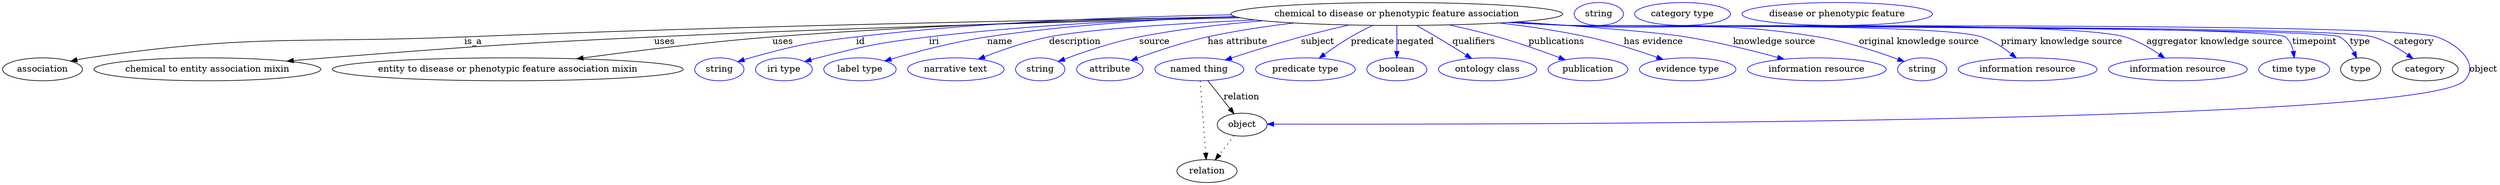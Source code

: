 digraph {
	graph [bb="0,0,3900.4,283"];
	node [label="\N"];
	"chemical to disease or phenotypic feature association"	[height=0.5,
		label="chemical to disease or phenotypic feature association",
		pos="2180.4,265",
		width=7.2035];
	association	[height=0.5,
		pos="62.394,178",
		width=1.7332];
	"chemical to disease or phenotypic feature association" -> association	[label=is_a,
		lp="737.39,221.5",
		pos="e,106.71,190.75 1929.6,260.41 1639.2,255.69 1146.6,245.93 723.39,229 461.42,218.52 393.87,233.6 134.39,196 128.61,195.16 122.61,\
194.09 116.65,192.88"];
	"chemical to entity association mixin"	[height=0.5,
		pos="320.39,178",
		width=4.9287];
	"chemical to disease or phenotypic feature association" -> "chemical to entity association mixin"	[label=uses,
		lp="1035.9,221.5",
		pos="e,445.34,190.82 1935.4,259.05 1700.4,253.72 1335.5,243.95 1019.4,229 791.62,218.23 734.74,213.66 507.39,196 490.62,194.7 473,193.23 \
455.57,191.71"];
	"entity to disease or phenotypic feature association mixin"	[height=0.5,
		pos="790.39,178",
		width=7.6188];
	"chemical to disease or phenotypic feature association" -> "entity to disease or phenotypic feature association mixin"	[label=uses,
		lp="1220.9,221.5",
		pos="e,898.24,194.55 1928,260.79 1730.8,256.87 1449.8,248.19 1204.4,229 1104.2,221.16 990.87,207.12 908.17,195.91"];
	id	[color=blue,
		height=0.5,
		label=string,
		pos="1121.4,178",
		width=1.0652];
	"chemical to disease or phenotypic feature association" -> id	[color=blue,
		label=id,
		lp="1342.4,221.5",
		pos="e,1150.1,189.93 1921.6,263.64 1753.9,260.85 1531.1,252.37 1335.4,229 1260.7,220.08 1241.9,215.94 1169.4,196 1166.2,195.13 1163,194.16 \
1159.8,193.13",
		style=solid];
	iri	[color=blue,
		height=0.5,
		label="iri type",
		pos="1222.4,178",
		width=1.2277];
	"chemical to disease or phenotypic feature association" -> iri	[color=blue,
		label=iri,
		lp="1457.4,221.5",
		pos="e,1255,190.15 1928.5,260.6 1787.2,256.53 1608.1,247.75 1449.4,229 1371.2,219.76 1351.7,215.39 1275.4,196 1272,195.13 1268.4,194.16 \
1264.9,193.14",
		style=solid];
	name	[color=blue,
		height=0.5,
		label="label type",
		pos="1341.4,178",
		width=1.5707];
	"chemical to disease or phenotypic feature association" -> name	[color=blue,
		label=name,
		lp="1560.4,221.5",
		pos="e,1380.2,191.14 1927,261.12 1809,256.98 1666.9,247.99 1540.4,229 1488.3,221.18 1429.9,205.7 1390,194.02",
		style=solid];
	description	[color=blue,
		height=0.5,
		label="narrative text",
		pos="1491.4,178",
		width=2.0943];
	"chemical to disease or phenotypic feature association" -> description	[color=blue,
		label=description,
		lp="1677.9,221.5",
		pos="e,1526.7,194.04 1958.7,255.63 1836.4,249.85 1697.6,241.02 1637.4,229 1602.6,222.05 1564.8,208.92 1536.3,197.85",
		style=solid];
	source	[color=blue,
		height=0.5,
		label=string,
		pos="1623.4,178",
		width=1.0652];
	"chemical to disease or phenotypic feature association" -> source	[color=blue,
		label=source,
		lp="1801.4,221.5",
		pos="e,1651.5,190.42 1971.3,254.33 1908.6,249.15 1839.9,241.2 1777.4,229 1736.7,221.05 1691.8,205.66 1661,194.04",
		style=solid];
	"has attribute"	[color=blue,
		height=0.5,
		label=attribute,
		pos="1731.4,178",
		width=1.4443];
	"chemical to disease or phenotypic feature association" -> "has attribute"	[color=blue,
		label="has attribute",
		lp="1931.4,221.5",
		pos="e,1764.6,191.97 2019.7,250.86 1975.5,245.66 1927.9,238.57 1884.4,229 1846.3,220.62 1804.4,206.54 1774,195.45",
		style=solid];
	subject	[color=blue,
		height=0.5,
		label="named thing",
		pos="1871.4,178",
		width=1.9318];
	"chemical to disease or phenotypic feature association" -> subject	[color=blue,
		label=subject,
		lp="2056.4,221.5",
		pos="e,1912,192.7 2105.7,247.75 2081.6,242.18 2054.8,235.67 2030.4,229 1993.7,218.98 1952.9,206.08 1921.7,195.9",
		style=solid];
	predicate	[color=blue,
		height=0.5,
		label="predicate type",
		pos="2037.4,178",
		width=2.1665];
	"chemical to disease or phenotypic feature association" -> predicate	[color=blue,
		label=predicate,
		lp="2142.4,221.5",
		pos="e,2058.9,195.48 2142.8,247.13 2131.5,241.71 2119.3,235.43 2108.4,229 2094.4,220.72 2079.5,210.52 2067.1,201.5",
		style=solid];
	negated	[color=blue,
		height=0.5,
		label=boolean,
		pos="2180.4,178",
		width=1.2999];
	"chemical to disease or phenotypic feature association" -> negated	[color=blue,
		label=negated,
		lp="2209.4,221.5",
		pos="e,2180.4,196.18 2180.4,246.8 2180.4,235.16 2180.4,219.55 2180.4,206.24",
		style=solid];
	qualifiers	[color=blue,
		height=0.5,
		label="ontology class",
		pos="2321.4,178",
		width=2.1304];
	"chemical to disease or phenotypic feature association" -> qualifiers	[color=blue,
		label=qualifiers,
		lp="2300.9,221.5",
		pos="e,2296.7,195.09 2211.2,247.04 2221.2,241.4 2232.3,235.03 2242.4,229 2257.5,219.98 2273.9,209.64 2287.9,200.72",
		style=solid];
	publications	[color=blue,
		height=0.5,
		label=publication,
		pos="2478.4,178",
		width=1.7332];
	"chemical to disease or phenotypic feature association" -> publications	[color=blue,
		label=publications,
		lp="2429.4,221.5",
		pos="e,2443.1,192.98 2262.5,247.86 2287.1,242.48 2314,236.04 2338.4,229 2370.6,219.71 2406.3,206.96 2433.5,196.66",
		style=solid];
	"has evidence"	[color=blue,
		height=0.5,
		label="evidence type",
		pos="2634.4,178",
		width=2.0943];
	"chemical to disease or phenotypic feature association" -> "has evidence"	[color=blue,
		label="has evidence",
		lp="2580.9,221.5",
		pos="e,2595.9,193.53 2340.5,250.81 2385.1,245.6 2433.4,238.51 2477.4,229 2514.6,220.96 2555.6,207.76 2586.3,196.95",
		style=solid];
	"knowledge source"	[color=blue,
		height=0.5,
		label="information resource",
		pos="2836.4,178",
		width=3.015];
	"chemical to disease or phenotypic feature association" -> "knowledge source"	[color=blue,
		label="knowledge source",
		lp="2769.9,221.5",
		pos="e,2785,193.97 2367.5,252.52 2468.1,245.74 2581.6,236.96 2631.4,229 2680.4,221.18 2734.8,207.66 2775.3,196.64",
		style=solid];
	"original knowledge source"	[color=blue,
		height=0.5,
		label=string,
		pos="3001.4,178",
		width=1.0652];
	"chemical to disease or phenotypic feature association" -> "original knowledge source"	[color=blue,
		label="original knowledge source",
		lp="2996.4,221.5",
		pos="e,2973.1,190.26 2362,252.11 2391.2,250.31 2421.1,248.55 2449.4,247 2622.2,237.54 2667.6,256.86 2838.4,229 2882.3,221.83 2930.9,205.82 \
2963.5,193.84",
		style=solid];
	"primary knowledge source"	[color=blue,
		height=0.5,
		label="information resource",
		pos="3166.4,178",
		width=3.015];
	"chemical to disease or phenotypic feature association" -> "primary knowledge source"	[color=blue,
		label="primary knowledge source",
		lp="3219.4,221.5",
		pos="e,3148.5,195.9 2358.3,251.87 2388.7,250.05 2419.9,248.34 2449.4,247 2521,243.74 3026.3,251.38 3094.4,229 3111.2,223.47 3127.7,212.62 \
3140.6,202.43",
		style=solid];
	"aggregator knowledge source"	[color=blue,
		height=0.5,
		label="information resource",
		pos="3401.4,178",
		width=3.015];
	"chemical to disease or phenotypic feature association" -> "aggregator knowledge source"	[color=blue,
		label="aggregator knowledge source",
		lp="3458.9,221.5",
		pos="e,3380.7,195.72 2356.9,251.77 2387.7,249.94 2419.5,248.25 2449.4,247 2545.9,242.95 3225.6,255.82 3318.4,229 3337.7,223.41 3357.1,\
212.14 3372.3,201.71",
		style=solid];
	timepoint	[color=blue,
		height=0.5,
		label="time type",
		pos="3583.4,178",
		width=1.5346];
	"chemical to disease or phenotypic feature association" -> timepoint	[color=blue,
		label=timepoint,
		lp="3615.4,221.5",
		pos="e,3583.5,196.23 2355.8,251.72 2386.9,249.88 2419.1,248.2 2449.4,247 2480.5,245.77 3544.8,248 3569.4,229 3576.5,223.54 3580.2,214.8 \
3582,206.15",
		style=solid];
	type	[height=0.5,
		pos="3687.4,178",
		width=0.86659];
	"chemical to disease or phenotypic feature association" -> type	[color=blue,
		label=type,
		lp="3686.4,221.5",
		pos="e,3681.3,195.69 2355.4,251.71 2386.7,249.87 2419,248.19 2449.4,247 2482.8,245.69 3625,245.08 3654.4,229 3664.1,223.68 3671.5,214.13 \
3676.7,204.79",
		style=solid];
	category	[height=0.5,
		pos="3788.4,178",
		width=1.4263];
	"chemical to disease or phenotypic feature association" -> category	[color=blue,
		label=category,
		lp="3770.9,221.5",
		pos="e,3769.3,194.78 2355.4,251.7 2386.7,249.85 2419,248.18 2449.4,247 2519.2,244.3 3639.3,248.36 3706.4,229 3726.1,223.32 3745.8,211.57 \
3760.9,200.89",
		style=solid];
	object	[height=0.5,
		pos="1938.4,91",
		width=1.0832];
	"chemical to disease or phenotypic feature association" -> object	[color=blue,
		label=object,
		lp="3878.4,178",
		pos="e,1977.6,91.871 2355.1,251.69 2386.4,249.84 2418.9,248.17 2449.4,247 2524.7,244.12 3735.3,254.12 3806.4,229 3840.2,217.04 3873.3,\
185.83 3848.4,160 3781.9,91.089 2281.6,91.167 1988,91.845",
		style=solid];
	subject -> object	[label=relation,
		lp="1937.4,134.5",
		pos="e,1925.6,108.18 1884.6,160.21 1894.5,147.71 1908.1,130.45 1919.1,116.43"];
	relation	[height=0.5,
		pos="1883.4,18",
		width=1.2999];
	subject -> relation	[pos="e,1882.1,36.188 1872.7,159.79 1874.8,132.48 1878.8,78.994 1881.3,46.38",
		style=dotted];
	association_type	[color=blue,
		height=0.5,
		label=string,
		pos="2496.4,265",
		width=1.0652];
	association_category	[color=blue,
		height=0.5,
		label="category type",
		pos="2627.4,265",
		width=2.0762];
	object -> relation	[pos="e,1896.2,35.54 1925.9,73.889 1919,64.939 1910.2,53.617 1902.4,43.584",
		style=dotted];
	"chemical to disease or phenotypic feature association_object"	[color=blue,
		height=0.5,
		label="disease or phenotypic feature",
		pos="2869.4,265",
		width=4.1344];
}
